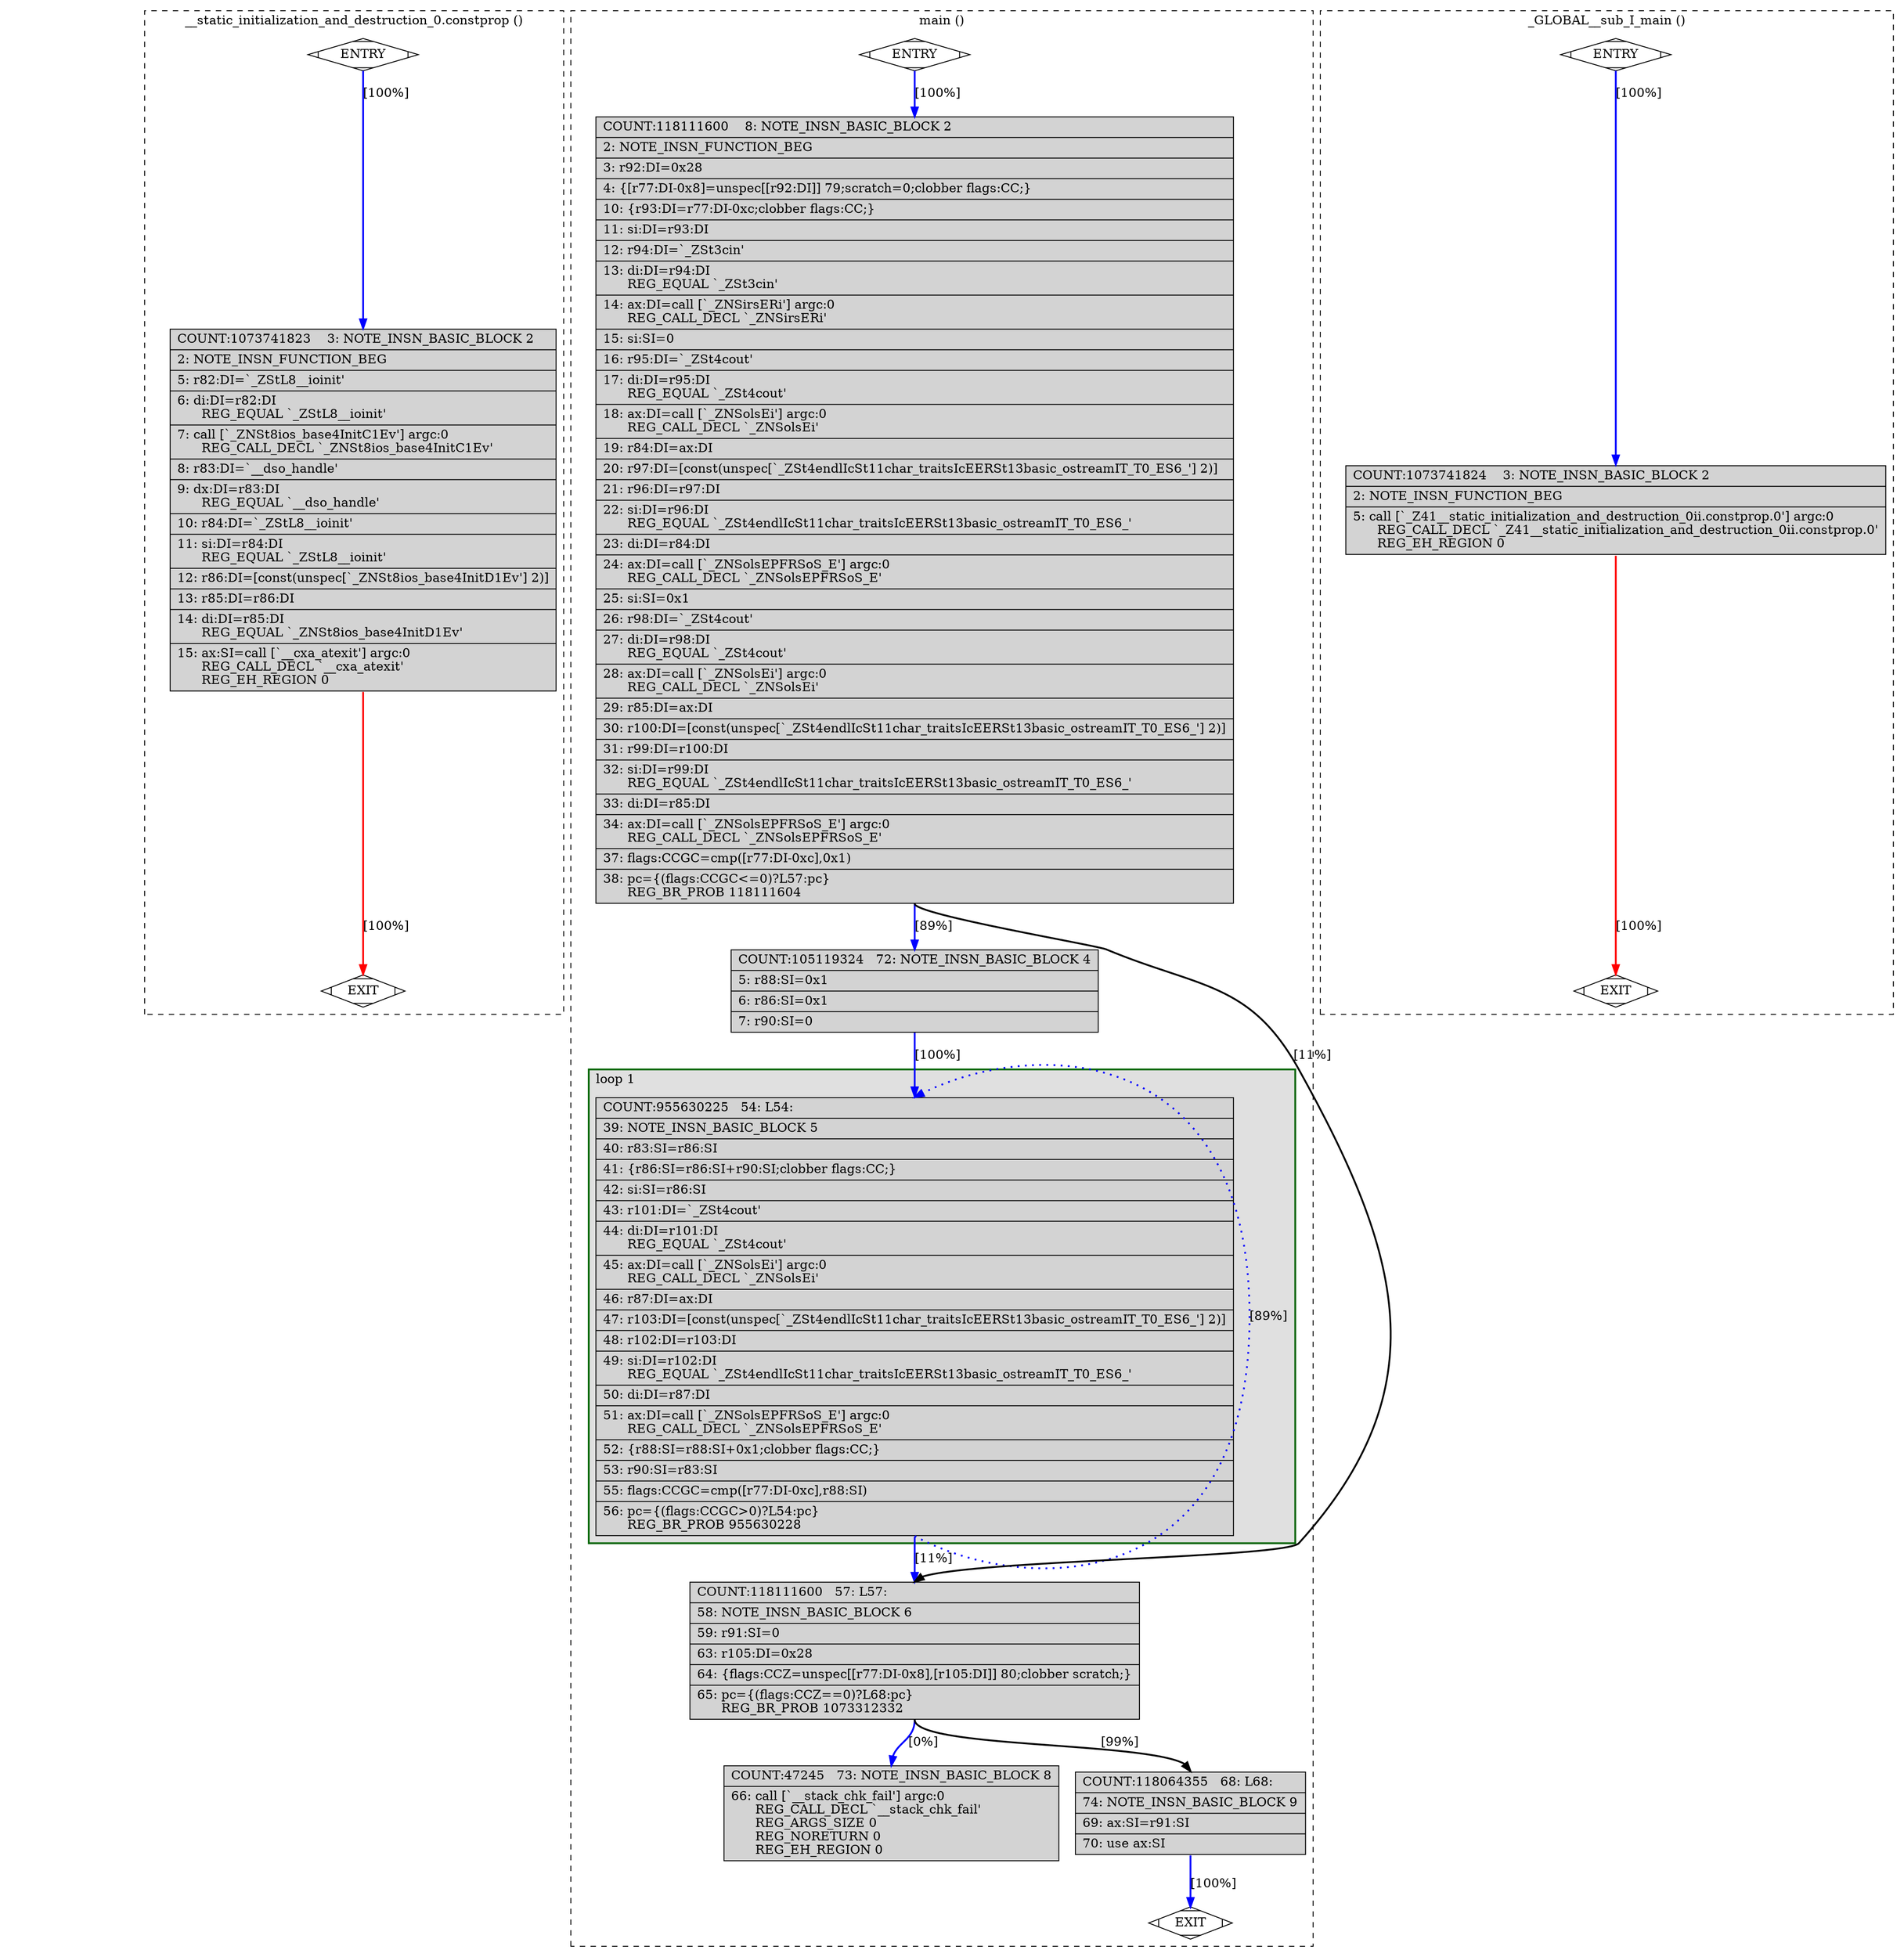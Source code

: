 digraph "fib.cpp.245r.expand" {
overlap=false;
subgraph "cluster___static_initialization_and_destruction_0.constprop" {
	style="dashed";
	color="black";
	label="__static_initialization_and_destruction_0.constprop ()";
	fn_2280_basic_block_0 [shape=Mdiamond,style=filled,fillcolor=white,label="ENTRY"];

	fn_2280_basic_block_1 [shape=Mdiamond,style=filled,fillcolor=white,label="EXIT"];

	fn_2280_basic_block_2 [shape=record,style=filled,fillcolor=lightgrey,label="{COUNT:1073741823\ \ \ \ 3:\ NOTE_INSN_BASIC_BLOCK\ 2\l\
|\ \ \ \ 2:\ NOTE_INSN_FUNCTION_BEG\l\
|\ \ \ \ 5:\ r82:DI=`_ZStL8__ioinit'\l\
|\ \ \ \ 6:\ di:DI=r82:DI\l\
\ \ \ \ \ \ REG_EQUAL\ `_ZStL8__ioinit'\l\
|\ \ \ \ 7:\ call\ [`_ZNSt8ios_base4InitC1Ev']\ argc:0\l\
\ \ \ \ \ \ REG_CALL_DECL\ `_ZNSt8ios_base4InitC1Ev'\l\
|\ \ \ \ 8:\ r83:DI=`__dso_handle'\l\
|\ \ \ \ 9:\ dx:DI=r83:DI\l\
\ \ \ \ \ \ REG_EQUAL\ `__dso_handle'\l\
|\ \ \ 10:\ r84:DI=`_ZStL8__ioinit'\l\
|\ \ \ 11:\ si:DI=r84:DI\l\
\ \ \ \ \ \ REG_EQUAL\ `_ZStL8__ioinit'\l\
|\ \ \ 12:\ r86:DI=[const(unspec[`_ZNSt8ios_base4InitD1Ev']\ 2)]\l\
|\ \ \ 13:\ r85:DI=r86:DI\l\
|\ \ \ 14:\ di:DI=r85:DI\l\
\ \ \ \ \ \ REG_EQUAL\ `_ZNSt8ios_base4InitD1Ev'\l\
|\ \ \ 15:\ ax:SI=call\ [`__cxa_atexit']\ argc:0\l\
\ \ \ \ \ \ REG_CALL_DECL\ `__cxa_atexit'\l\
\ \ \ \ \ \ REG_EH_REGION\ 0\l\
}"];

	fn_2280_basic_block_0:s -> fn_2280_basic_block_2:n [style="solid,bold",color=blue,weight=100,constraint=true,label="[100%]"];
	fn_2280_basic_block_2:s -> fn_2280_basic_block_1:n [style="solid,bold",color=red,weight=10,constraint=true,label="[100%]"];
	fn_2280_basic_block_0:s -> fn_2280_basic_block_1:n [style="invis",constraint=true];
}
subgraph "cluster_main" {
	style="dashed";
	color="black";
	label="main ()";
	subgraph cluster_1778_1 {
	style="filled";
	color="darkgreen";
	fillcolor="grey88";
	label="loop 1";
	labeljust=l;
	penwidth=2;
	fn_1778_basic_block_5 [shape=record,style=filled,fillcolor=lightgrey,label="{COUNT:955630225\ \ \ 54:\ L54:\l\
|\ \ \ 39:\ NOTE_INSN_BASIC_BLOCK\ 5\l\
|\ \ \ 40:\ r83:SI=r86:SI\l\
|\ \ \ 41:\ \{r86:SI=r86:SI+r90:SI;clobber\ flags:CC;\}\l\
|\ \ \ 42:\ si:SI=r86:SI\l\
|\ \ \ 43:\ r101:DI=`_ZSt4cout'\l\
|\ \ \ 44:\ di:DI=r101:DI\l\
\ \ \ \ \ \ REG_EQUAL\ `_ZSt4cout'\l\
|\ \ \ 45:\ ax:DI=call\ [`_ZNSolsEi']\ argc:0\l\
\ \ \ \ \ \ REG_CALL_DECL\ `_ZNSolsEi'\l\
|\ \ \ 46:\ r87:DI=ax:DI\l\
|\ \ \ 47:\ r103:DI=[const(unspec[`_ZSt4endlIcSt11char_traitsIcEERSt13basic_ostreamIT_T0_ES6_']\ 2)]\l\
|\ \ \ 48:\ r102:DI=r103:DI\l\
|\ \ \ 49:\ si:DI=r102:DI\l\
\ \ \ \ \ \ REG_EQUAL\ `_ZSt4endlIcSt11char_traitsIcEERSt13basic_ostreamIT_T0_ES6_'\l\
|\ \ \ 50:\ di:DI=r87:DI\l\
|\ \ \ 51:\ ax:DI=call\ [`_ZNSolsEPFRSoS_E']\ argc:0\l\
\ \ \ \ \ \ REG_CALL_DECL\ `_ZNSolsEPFRSoS_E'\l\
|\ \ \ 52:\ \{r88:SI=r88:SI+0x1;clobber\ flags:CC;\}\l\
|\ \ \ 53:\ r90:SI=r83:SI\l\
|\ \ \ 55:\ flags:CCGC=cmp([r77:DI-0xc],r88:SI)\l\
|\ \ \ 56:\ pc=\{(flags:CCGC\>0)?L54:pc\}\l\
\ \ \ \ \ \ REG_BR_PROB\ 955630228\l\
}"];

	}
	fn_1778_basic_block_0 [shape=Mdiamond,style=filled,fillcolor=white,label="ENTRY"];

	fn_1778_basic_block_1 [shape=Mdiamond,style=filled,fillcolor=white,label="EXIT"];

	fn_1778_basic_block_2 [shape=record,style=filled,fillcolor=lightgrey,label="{COUNT:118111600\ \ \ \ 8:\ NOTE_INSN_BASIC_BLOCK\ 2\l\
|\ \ \ \ 2:\ NOTE_INSN_FUNCTION_BEG\l\
|\ \ \ \ 3:\ r92:DI=0x28\l\
|\ \ \ \ 4:\ \{[r77:DI-0x8]=unspec[[r92:DI]]\ 79;scratch=0;clobber\ flags:CC;\}\l\
|\ \ \ 10:\ \{r93:DI=r77:DI-0xc;clobber\ flags:CC;\}\l\
|\ \ \ 11:\ si:DI=r93:DI\l\
|\ \ \ 12:\ r94:DI=`_ZSt3cin'\l\
|\ \ \ 13:\ di:DI=r94:DI\l\
\ \ \ \ \ \ REG_EQUAL\ `_ZSt3cin'\l\
|\ \ \ 14:\ ax:DI=call\ [`_ZNSirsERi']\ argc:0\l\
\ \ \ \ \ \ REG_CALL_DECL\ `_ZNSirsERi'\l\
|\ \ \ 15:\ si:SI=0\l\
|\ \ \ 16:\ r95:DI=`_ZSt4cout'\l\
|\ \ \ 17:\ di:DI=r95:DI\l\
\ \ \ \ \ \ REG_EQUAL\ `_ZSt4cout'\l\
|\ \ \ 18:\ ax:DI=call\ [`_ZNSolsEi']\ argc:0\l\
\ \ \ \ \ \ REG_CALL_DECL\ `_ZNSolsEi'\l\
|\ \ \ 19:\ r84:DI=ax:DI\l\
|\ \ \ 20:\ r97:DI=[const(unspec[`_ZSt4endlIcSt11char_traitsIcEERSt13basic_ostreamIT_T0_ES6_']\ 2)]\l\
|\ \ \ 21:\ r96:DI=r97:DI\l\
|\ \ \ 22:\ si:DI=r96:DI\l\
\ \ \ \ \ \ REG_EQUAL\ `_ZSt4endlIcSt11char_traitsIcEERSt13basic_ostreamIT_T0_ES6_'\l\
|\ \ \ 23:\ di:DI=r84:DI\l\
|\ \ \ 24:\ ax:DI=call\ [`_ZNSolsEPFRSoS_E']\ argc:0\l\
\ \ \ \ \ \ REG_CALL_DECL\ `_ZNSolsEPFRSoS_E'\l\
|\ \ \ 25:\ si:SI=0x1\l\
|\ \ \ 26:\ r98:DI=`_ZSt4cout'\l\
|\ \ \ 27:\ di:DI=r98:DI\l\
\ \ \ \ \ \ REG_EQUAL\ `_ZSt4cout'\l\
|\ \ \ 28:\ ax:DI=call\ [`_ZNSolsEi']\ argc:0\l\
\ \ \ \ \ \ REG_CALL_DECL\ `_ZNSolsEi'\l\
|\ \ \ 29:\ r85:DI=ax:DI\l\
|\ \ \ 30:\ r100:DI=[const(unspec[`_ZSt4endlIcSt11char_traitsIcEERSt13basic_ostreamIT_T0_ES6_']\ 2)]\l\
|\ \ \ 31:\ r99:DI=r100:DI\l\
|\ \ \ 32:\ si:DI=r99:DI\l\
\ \ \ \ \ \ REG_EQUAL\ `_ZSt4endlIcSt11char_traitsIcEERSt13basic_ostreamIT_T0_ES6_'\l\
|\ \ \ 33:\ di:DI=r85:DI\l\
|\ \ \ 34:\ ax:DI=call\ [`_ZNSolsEPFRSoS_E']\ argc:0\l\
\ \ \ \ \ \ REG_CALL_DECL\ `_ZNSolsEPFRSoS_E'\l\
|\ \ \ 37:\ flags:CCGC=cmp([r77:DI-0xc],0x1)\l\
|\ \ \ 38:\ pc=\{(flags:CCGC\<=0)?L57:pc\}\l\
\ \ \ \ \ \ REG_BR_PROB\ 118111604\l\
}"];

	fn_1778_basic_block_4 [shape=record,style=filled,fillcolor=lightgrey,label="{COUNT:105119324\ \ \ 72:\ NOTE_INSN_BASIC_BLOCK\ 4\l\
|\ \ \ \ 5:\ r88:SI=0x1\l\
|\ \ \ \ 6:\ r86:SI=0x1\l\
|\ \ \ \ 7:\ r90:SI=0\l\
}"];

	fn_1778_basic_block_6 [shape=record,style=filled,fillcolor=lightgrey,label="{COUNT:118111600\ \ \ 57:\ L57:\l\
|\ \ \ 58:\ NOTE_INSN_BASIC_BLOCK\ 6\l\
|\ \ \ 59:\ r91:SI=0\l\
|\ \ \ 63:\ r105:DI=0x28\l\
|\ \ \ 64:\ \{flags:CCZ=unspec[[r77:DI-0x8],[r105:DI]]\ 80;clobber\ scratch;\}\l\
|\ \ \ 65:\ pc=\{(flags:CCZ==0)?L68:pc\}\l\
\ \ \ \ \ \ REG_BR_PROB\ 1073312332\l\
}"];

	fn_1778_basic_block_8 [shape=record,style=filled,fillcolor=lightgrey,label="{COUNT:47245\ \ \ 73:\ NOTE_INSN_BASIC_BLOCK\ 8\l\
|\ \ \ 66:\ call\ [`__stack_chk_fail']\ argc:0\l\
\ \ \ \ \ \ REG_CALL_DECL\ `__stack_chk_fail'\l\
\ \ \ \ \ \ REG_ARGS_SIZE\ 0\l\
\ \ \ \ \ \ REG_NORETURN\ 0\l\
\ \ \ \ \ \ REG_EH_REGION\ 0\l\
}"];

	fn_1778_basic_block_9 [shape=record,style=filled,fillcolor=lightgrey,label="{COUNT:118064355\ \ \ 68:\ L68:\l\
|\ \ \ 74:\ NOTE_INSN_BASIC_BLOCK\ 9\l\
|\ \ \ 69:\ ax:SI=r91:SI\l\
|\ \ \ 70:\ use\ ax:SI\l\
}"];

	fn_1778_basic_block_0:s -> fn_1778_basic_block_2:n [style="solid,bold",color=blue,weight=100,constraint=true,label="[100%]"];
	fn_1778_basic_block_2:s -> fn_1778_basic_block_4:n [style="solid,bold",color=blue,weight=100,constraint=true,label="[89%]"];
	fn_1778_basic_block_2:s -> fn_1778_basic_block_6:n [style="solid,bold",color=black,weight=10,constraint=true,label="[11%]"];
	fn_1778_basic_block_4:s -> fn_1778_basic_block_5:n [style="solid,bold",color=blue,weight=100,constraint=true,label="[100%]"];
	fn_1778_basic_block_5:s -> fn_1778_basic_block_5:n [style="dotted,bold",color=blue,weight=10,constraint=false,label="[89%]"];
	fn_1778_basic_block_5:s -> fn_1778_basic_block_6:n [style="solid,bold",color=blue,weight=100,constraint=true,label="[11%]"];
	fn_1778_basic_block_6:s -> fn_1778_basic_block_9:n [style="solid,bold",color=black,weight=10,constraint=true,label="[99%]"];
	fn_1778_basic_block_6:s -> fn_1778_basic_block_8:n [style="solid,bold",color=blue,weight=100,constraint=true,label="[0%]"];
	fn_1778_basic_block_9:s -> fn_1778_basic_block_1:n [style="solid,bold",color=blue,weight=100,constraint=true,label="[100%]"];
	fn_1778_basic_block_0:s -> fn_1778_basic_block_1:n [style="invis",constraint=true];
}
subgraph "cluster__GLOBAL__sub_I_main" {
	style="dashed";
	color="black";
	label="_GLOBAL__sub_I_main ()";
	fn_2279_basic_block_0 [shape=Mdiamond,style=filled,fillcolor=white,label="ENTRY"];

	fn_2279_basic_block_1 [shape=Mdiamond,style=filled,fillcolor=white,label="EXIT"];

	fn_2279_basic_block_2 [shape=record,style=filled,fillcolor=lightgrey,label="{COUNT:1073741824\ \ \ \ 3:\ NOTE_INSN_BASIC_BLOCK\ 2\l\
|\ \ \ \ 2:\ NOTE_INSN_FUNCTION_BEG\l\
|\ \ \ \ 5:\ call\ [`_Z41__static_initialization_and_destruction_0ii.constprop.0']\ argc:0\l\
\ \ \ \ \ \ REG_CALL_DECL\ `_Z41__static_initialization_and_destruction_0ii.constprop.0'\l\
\ \ \ \ \ \ REG_EH_REGION\ 0\l\
}"];

	fn_2279_basic_block_0:s -> fn_2279_basic_block_2:n [style="solid,bold",color=blue,weight=100,constraint=true,label="[100%]"];
	fn_2279_basic_block_2:s -> fn_2279_basic_block_1:n [style="solid,bold",color=red,weight=10,constraint=true,label="[100%]"];
	fn_2279_basic_block_0:s -> fn_2279_basic_block_1:n [style="invis",constraint=true];
}
}
